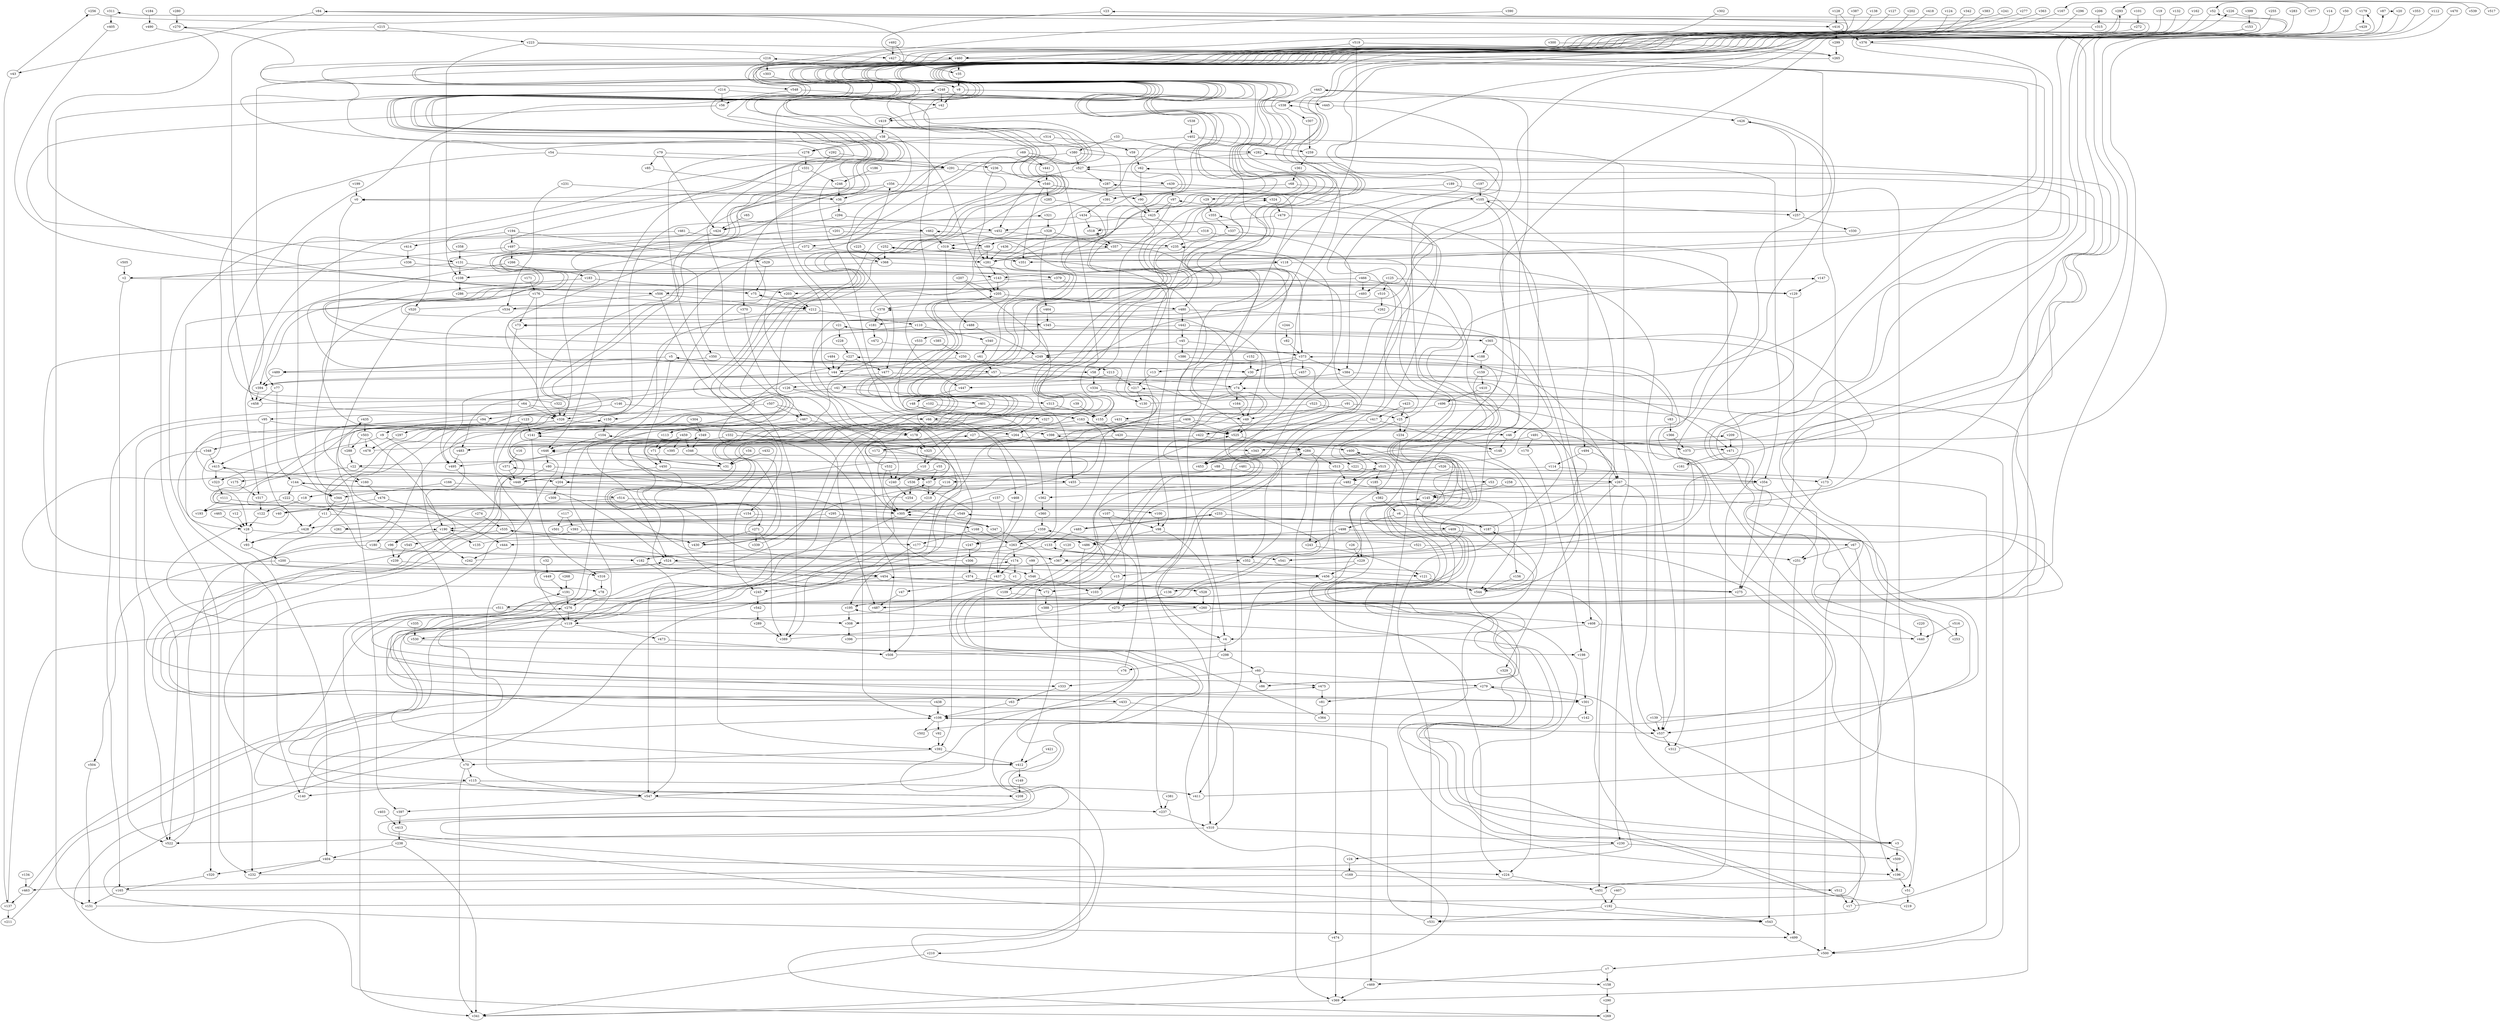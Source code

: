 // Benchmark game 821 - 550 vertices
// time_bound: 235
// targets: v324
digraph G {
    v0 [name="v0", player=0];
    v1 [name="v1", player=1];
    v2 [name="v2", player=0];
    v3 [name="v3", player=1];
    v4 [name="v4", player=0];
    v5 [name="v5", player=0];
    v6 [name="v6", player=0];
    v7 [name="v7", player=0];
    v8 [name="v8", player=0];
    v9 [name="v9", player=1];
    v10 [name="v10", player=0];
    v11 [name="v11", player=0];
    v12 [name="v12", player=1];
    v13 [name="v13", player=1];
    v14 [name="v14", player=0];
    v15 [name="v15", player=0];
    v16 [name="v16", player=0];
    v17 [name="v17", player=1];
    v18 [name="v18", player=1];
    v19 [name="v19", player=0];
    v20 [name="v20", player=0];
    v21 [name="v21", player=1];
    v22 [name="v22", player=1];
    v23 [name="v23", player=1];
    v24 [name="v24", player=1];
    v25 [name="v25", player=0];
    v26 [name="v26", player=0];
    v27 [name="v27", player=1];
    v28 [name="v28", player=1];
    v29 [name="v29", player=1];
    v30 [name="v30", player=0];
    v31 [name="v31", player=0];
    v32 [name="v32", player=1];
    v33 [name="v33", player=0];
    v34 [name="v34", player=1];
    v35 [name="v35", player=0];
    v36 [name="v36", player=0];
    v37 [name="v37", player=1];
    v38 [name="v38", player=1];
    v39 [name="v39", player=1];
    v40 [name="v40", player=1];
    v41 [name="v41", player=1];
    v42 [name="v42", player=0];
    v43 [name="v43", player=1];
    v44 [name="v44", player=0];
    v45 [name="v45", player=1];
    v46 [name="v46", player=0];
    v47 [name="v47", player=1];
    v48 [name="v48", player=1];
    v49 [name="v49", player=1];
    v50 [name="v50", player=0];
    v51 [name="v51", player=0];
    v52 [name="v52", player=0];
    v53 [name="v53", player=1];
    v54 [name="v54", player=0];
    v55 [name="v55", player=1];
    v56 [name="v56", player=0];
    v57 [name="v57", player=0];
    v58 [name="v58", player=0];
    v59 [name="v59", player=1];
    v60 [name="v60", player=0];
    v61 [name="v61", player=1];
    v62 [name="v62", player=0];
    v63 [name="v63", player=1];
    v64 [name="v64", player=1];
    v65 [name="v65", player=0];
    v66 [name="v66", player=1];
    v67 [name="v67", player=0];
    v68 [name="v68", player=0];
    v69 [name="v69", player=0];
    v70 [name="v70", player=0];
    v71 [name="v71", player=1];
    v72 [name="v72", player=0];
    v73 [name="v73", player=1];
    v74 [name="v74", player=1];
    v75 [name="v75", player=1];
    v76 [name="v76", player=1];
    v77 [name="v77", player=1];
    v78 [name="v78", player=1];
    v79 [name="v79", player=1];
    v80 [name="v80", player=0];
    v81 [name="v81", player=1];
    v82 [name="v82", player=0];
    v83 [name="v83", player=0];
    v84 [name="v84", player=1];
    v85 [name="v85", player=1];
    v86 [name="v86", player=1];
    v87 [name="v87", player=1];
    v88 [name="v88", player=1];
    v89 [name="v89", player=0];
    v90 [name="v90", player=1];
    v91 [name="v91", player=0];
    v92 [name="v92", player=0];
    v93 [name="v93", player=0];
    v94 [name="v94", player=1];
    v95 [name="v95", player=0];
    v96 [name="v96", player=1];
    v97 [name="v97", player=0];
    v98 [name="v98", player=1];
    v99 [name="v99", player=0];
    v100 [name="v100", player=0];
    v101 [name="v101", player=0];
    v102 [name="v102", player=1];
    v103 [name="v103", player=0];
    v104 [name="v104", player=1];
    v105 [name="v105", player=1];
    v106 [name="v106", player=0];
    v107 [name="v107", player=1];
    v108 [name="v108", player=0];
    v109 [name="v109", player=1];
    v110 [name="v110", player=0];
    v111 [name="v111", player=1];
    v112 [name="v112", player=1];
    v113 [name="v113", player=1];
    v114 [name="v114", player=1];
    v115 [name="v115", player=0];
    v116 [name="v116", player=0];
    v117 [name="v117", player=0];
    v118 [name="v118", player=0];
    v119 [name="v119", player=0];
    v120 [name="v120", player=1];
    v121 [name="v121", player=1];
    v122 [name="v122", player=0];
    v123 [name="v123", player=0];
    v124 [name="v124", player=0];
    v125 [name="v125", player=1];
    v126 [name="v126", player=0];
    v127 [name="v127", player=1];
    v128 [name="v128", player=0];
    v129 [name="v129", player=1];
    v130 [name="v130", player=0];
    v131 [name="v131", player=1];
    v132 [name="v132", player=0];
    v133 [name="v133", player=0];
    v134 [name="v134", player=1];
    v135 [name="v135", player=1];
    v136 [name="v136", player=1];
    v137 [name="v137", player=0];
    v138 [name="v138", player=0];
    v139 [name="v139", player=1];
    v140 [name="v140", player=1];
    v141 [name="v141", player=0];
    v142 [name="v142", player=0];
    v143 [name="v143", player=1];
    v144 [name="v144", player=1];
    v145 [name="v145", player=1];
    v146 [name="v146", player=1];
    v147 [name="v147", player=0];
    v148 [name="v148", player=0];
    v149 [name="v149", player=1];
    v150 [name="v150", player=1];
    v151 [name="v151", player=0];
    v152 [name="v152", player=1];
    v153 [name="v153", player=0];
    v154 [name="v154", player=1];
    v155 [name="v155", player=1];
    v156 [name="v156", player=0];
    v157 [name="v157", player=1];
    v158 [name="v158", player=1];
    v159 [name="v159", player=1];
    v160 [name="v160", player=1];
    v161 [name="v161", player=1];
    v162 [name="v162", player=0];
    v163 [name="v163", player=1];
    v164 [name="v164", player=1];
    v165 [name="v165", player=0];
    v166 [name="v166", player=1];
    v167 [name="v167", player=1];
    v168 [name="v168", player=1];
    v169 [name="v169", player=0];
    v170 [name="v170", player=0];
    v171 [name="v171", player=1];
    v172 [name="v172", player=1];
    v173 [name="v173", player=0];
    v174 [name="v174", player=0];
    v175 [name="v175", player=0];
    v176 [name="v176", player=1];
    v177 [name="v177", player=0];
    v178 [name="v178", player=0];
    v179 [name="v179", player=1];
    v180 [name="v180", player=0];
    v181 [name="v181", player=0];
    v182 [name="v182", player=0];
    v183 [name="v183", player=1];
    v184 [name="v184", player=0];
    v185 [name="v185", player=0];
    v186 [name="v186", player=1];
    v187 [name="v187", player=1];
    v188 [name="v188", player=1];
    v189 [name="v189", player=0];
    v190 [name="v190", player=0];
    v191 [name="v191", player=1];
    v192 [name="v192", player=0];
    v193 [name="v193", player=0];
    v194 [name="v194", player=1];
    v195 [name="v195", player=0];
    v196 [name="v196", player=0];
    v197 [name="v197", player=1];
    v198 [name="v198", player=1];
    v199 [name="v199", player=0];
    v200 [name="v200", player=1];
    v201 [name="v201", player=1];
    v202 [name="v202", player=0];
    v203 [name="v203", player=1];
    v204 [name="v204", player=1];
    v205 [name="v205", player=1];
    v206 [name="v206", player=1];
    v207 [name="v207", player=1];
    v208 [name="v208", player=0];
    v209 [name="v209", player=1];
    v210 [name="v210", player=1];
    v211 [name="v211", player=0];
    v212 [name="v212", player=1];
    v213 [name="v213", player=1];
    v214 [name="v214", player=1];
    v215 [name="v215", player=1];
    v216 [name="v216", player=0];
    v217 [name="v217", player=0];
    v218 [name="v218", player=1];
    v219 [name="v219", player=1];
    v220 [name="v220", player=1];
    v221 [name="v221", player=1];
    v222 [name="v222", player=0];
    v223 [name="v223", player=0];
    v224 [name="v224", player=1];
    v225 [name="v225", player=0];
    v226 [name="v226", player=0];
    v227 [name="v227", player=0];
    v228 [name="v228", player=0];
    v229 [name="v229", player=0];
    v230 [name="v230", player=0];
    v231 [name="v231", player=1];
    v232 [name="v232", player=0];
    v233 [name="v233", player=1];
    v234 [name="v234", player=1];
    v235 [name="v235", player=0];
    v236 [name="v236", player=0];
    v237 [name="v237", player=0];
    v238 [name="v238", player=1];
    v239 [name="v239", player=0];
    v240 [name="v240", player=1];
    v241 [name="v241", player=0];
    v242 [name="v242", player=0];
    v243 [name="v243", player=0];
    v244 [name="v244", player=1];
    v245 [name="v245", player=0];
    v246 [name="v246", player=1];
    v247 [name="v247", player=1];
    v248 [name="v248", player=0];
    v249 [name="v249", player=0];
    v250 [name="v250", player=0];
    v251 [name="v251", player=0];
    v252 [name="v252", player=1];
    v253 [name="v253", player=1];
    v254 [name="v254", player=1];
    v255 [name="v255", player=1];
    v256 [name="v256", player=0];
    v257 [name="v257", player=1];
    v258 [name="v258", player=0];
    v259 [name="v259", player=0];
    v260 [name="v260", player=1];
    v261 [name="v261", player=1];
    v262 [name="v262", player=1];
    v263 [name="v263", player=1];
    v264 [name="v264", player=0];
    v265 [name="v265", player=1];
    v266 [name="v266", player=0];
    v267 [name="v267", player=1];
    v268 [name="v268", player=1];
    v269 [name="v269", player=1];
    v270 [name="v270", player=0];
    v271 [name="v271", player=0];
    v272 [name="v272", player=0];
    v273 [name="v273", player=1];
    v274 [name="v274", player=0];
    v275 [name="v275", player=1];
    v276 [name="v276", player=0];
    v277 [name="v277", player=0];
    v278 [name="v278", player=0];
    v279 [name="v279", player=1];
    v280 [name="v280", player=1];
    v281 [name="v281", player=1];
    v282 [name="v282", player=1];
    v283 [name="v283", player=0];
    v284 [name="v284", player=1];
    v285 [name="v285", player=1];
    v286 [name="v286", player=0];
    v287 [name="v287", player=1];
    v288 [name="v288", player=1];
    v289 [name="v289", player=0];
    v290 [name="v290", player=0];
    v291 [name="v291", player=0];
    v292 [name="v292", player=0];
    v293 [name="v293", player=1];
    v294 [name="v294", player=1];
    v295 [name="v295", player=0];
    v296 [name="v296", player=0];
    v297 [name="v297", player=1];
    v298 [name="v298", player=0];
    v299 [name="v299", player=1];
    v300 [name="v300", player=1];
    v301 [name="v301", player=0];
    v302 [name="v302", player=1];
    v303 [name="v303", player=0];
    v304 [name="v304", player=0];
    v305 [name="v305", player=1];
    v306 [name="v306", player=0];
    v307 [name="v307", player=1];
    v308 [name="v308", player=0];
    v309 [name="v309", player=1];
    v310 [name="v310", player=0];
    v311 [name="v311", player=1];
    v312 [name="v312", player=0];
    v313 [name="v313", player=1];
    v314 [name="v314", player=1];
    v315 [name="v315", player=1];
    v316 [name="v316", player=0];
    v317 [name="v317", player=1];
    v318 [name="v318", player=0];
    v319 [name="v319", player=0];
    v320 [name="v320", player=0];
    v321 [name="v321", player=1];
    v322 [name="v322", player=1];
    v323 [name="v323", player=1];
    v324 [name="v324", player=1, target=1];
    v325 [name="v325", player=0];
    v326 [name="v326", player=0];
    v327 [name="v327", player=0];
    v328 [name="v328", player=1];
    v329 [name="v329", player=1];
    v330 [name="v330", player=0];
    v331 [name="v331", player=0];
    v332 [name="v332", player=0];
    v333 [name="v333", player=0];
    v334 [name="v334", player=0];
    v335 [name="v335", player=0];
    v336 [name="v336", player=0];
    v337 [name="v337", player=0];
    v338 [name="v338", player=1];
    v339 [name="v339", player=0];
    v340 [name="v340", player=0];
    v341 [name="v341", player=1];
    v342 [name="v342", player=1];
    v343 [name="v343", player=1];
    v344 [name="v344", player=0];
    v345 [name="v345", player=1];
    v346 [name="v346", player=1];
    v347 [name="v347", player=0];
    v348 [name="v348", player=1];
    v349 [name="v349", player=0];
    v350 [name="v350", player=0];
    v351 [name="v351", player=0];
    v352 [name="v352", player=1];
    v353 [name="v353", player=1];
    v354 [name="v354", player=0];
    v355 [name="v355", player=0];
    v356 [name="v356", player=1];
    v357 [name="v357", player=1];
    v358 [name="v358", player=0];
    v359 [name="v359", player=1];
    v360 [name="v360", player=1];
    v361 [name="v361", player=0];
    v362 [name="v362", player=0];
    v363 [name="v363", player=0];
    v364 [name="v364", player=0];
    v365 [name="v365", player=0];
    v366 [name="v366", player=0];
    v367 [name="v367", player=1];
    v368 [name="v368", player=1];
    v369 [name="v369", player=0];
    v370 [name="v370", player=0];
    v371 [name="v371", player=0];
    v372 [name="v372", player=1];
    v373 [name="v373", player=0];
    v374 [name="v374", player=1];
    v375 [name="v375", player=0];
    v376 [name="v376", player=0];
    v377 [name="v377", player=0];
    v378 [name="v378", player=1];
    v379 [name="v379", player=1];
    v380 [name="v380", player=1];
    v381 [name="v381", player=1];
    v382 [name="v382", player=0];
    v383 [name="v383", player=1];
    v384 [name="v384", player=0];
    v385 [name="v385", player=1];
    v386 [name="v386", player=1];
    v387 [name="v387", player=1];
    v388 [name="v388", player=1];
    v389 [name="v389", player=0];
    v390 [name="v390", player=0];
    v391 [name="v391", player=0];
    v392 [name="v392", player=1];
    v393 [name="v393", player=0];
    v394 [name="v394", player=0];
    v395 [name="v395", player=1];
    v396 [name="v396", player=0];
    v397 [name="v397", player=0];
    v398 [name="v398", player=0];
    v399 [name="v399", player=0];
    v400 [name="v400", player=0];
    v401 [name="v401", player=1];
    v402 [name="v402", player=0];
    v403 [name="v403", player=0];
    v404 [name="v404", player=0];
    v405 [name="v405", player=0];
    v406 [name="v406", player=0];
    v407 [name="v407", player=0];
    v408 [name="v408", player=0];
    v409 [name="v409", player=1];
    v410 [name="v410", player=0];
    v411 [name="v411", player=1];
    v412 [name="v412", player=0];
    v413 [name="v413", player=1];
    v414 [name="v414", player=0];
    v415 [name="v415", player=0];
    v416 [name="v416", player=1];
    v417 [name="v417", player=0];
    v418 [name="v418", player=1];
    v419 [name="v419", player=1];
    v420 [name="v420", player=0];
    v421 [name="v421", player=0];
    v422 [name="v422", player=0];
    v423 [name="v423", player=1];
    v424 [name="v424", player=1];
    v425 [name="v425", player=0];
    v426 [name="v426", player=0];
    v427 [name="v427", player=0];
    v428 [name="v428", player=0];
    v429 [name="v429", player=0];
    v430 [name="v430", player=0];
    v431 [name="v431", player=0];
    v432 [name="v432", player=1];
    v433 [name="v433", player=1];
    v434 [name="v434", player=0];
    v435 [name="v435", player=1];
    v436 [name="v436", player=0];
    v437 [name="v437", player=0];
    v438 [name="v438", player=0];
    v439 [name="v439", player=0];
    v440 [name="v440", player=0];
    v441 [name="v441", player=1];
    v442 [name="v442", player=1];
    v443 [name="v443", player=0];
    v444 [name="v444", player=0];
    v445 [name="v445", player=1];
    v446 [name="v446", player=0];
    v447 [name="v447", player=1];
    v448 [name="v448", player=0];
    v449 [name="v449", player=0];
    v450 [name="v450", player=0];
    v451 [name="v451", player=1];
    v452 [name="v452", player=1];
    v453 [name="v453", player=0];
    v454 [name="v454", player=1];
    v455 [name="v455", player=0];
    v456 [name="v456", player=1];
    v457 [name="v457", player=1];
    v458 [name="v458", player=0];
    v459 [name="v459", player=1];
    v460 [name="v460", player=0];
    v461 [name="v461", player=0];
    v462 [name="v462", player=0];
    v463 [name="v463", player=1];
    v464 [name="v464", player=1];
    v465 [name="v465", player=1];
    v466 [name="v466", player=0];
    v467 [name="v467", player=1];
    v468 [name="v468", player=0];
    v469 [name="v469", player=1];
    v470 [name="v470", player=0];
    v471 [name="v471", player=0];
    v472 [name="v472", player=1];
    v473 [name="v473", player=1];
    v474 [name="v474", player=1];
    v475 [name="v475", player=1];
    v476 [name="v476", player=1];
    v477 [name="v477", player=0];
    v478 [name="v478", player=0];
    v479 [name="v479", player=0];
    v480 [name="v480", player=0];
    v481 [name="v481", player=0];
    v482 [name="v482", player=0];
    v483 [name="v483", player=0];
    v484 [name="v484", player=0];
    v485 [name="v485", player=0];
    v486 [name="v486", player=1];
    v487 [name="v487", player=0];
    v488 [name="v488", player=0];
    v489 [name="v489", player=1];
    v490 [name="v490", player=0];
    v491 [name="v491", player=0];
    v492 [name="v492", player=0];
    v493 [name="v493", player=1];
    v494 [name="v494", player=1];
    v495 [name="v495", player=0];
    v496 [name="v496", player=0];
    v497 [name="v497", player=1];
    v498 [name="v498", player=0];
    v499 [name="v499", player=1];
    v500 [name="v500", player=1];
    v501 [name="v501", player=0];
    v502 [name="v502", player=0];
    v503 [name="v503", player=0];
    v504 [name="v504", player=1];
    v505 [name="v505", player=0];
    v506 [name="v506", player=0];
    v507 [name="v507", player=0];
    v508 [name="v508", player=1];
    v509 [name="v509", player=1];
    v510 [name="v510", player=0];
    v511 [name="v511", player=1];
    v512 [name="v512", player=0];
    v513 [name="v513", player=0];
    v514 [name="v514", player=1];
    v515 [name="v515", player=1];
    v516 [name="v516", player=0];
    v517 [name="v517", player=1];
    v518 [name="v518", player=1];
    v519 [name="v519", player=1];
    v520 [name="v520", player=0];
    v521 [name="v521", player=1];
    v522 [name="v522", player=1];
    v523 [name="v523", player=0];
    v524 [name="v524", player=1];
    v525 [name="v525", player=1];
    v526 [name="v526", player=1];
    v527 [name="v527", player=1];
    v528 [name="v528", player=0];
    v529 [name="v529", player=1];
    v530 [name="v530", player=0];
    v531 [name="v531", player=1];
    v532 [name="v532", player=0];
    v533 [name="v533", player=0];
    v534 [name="v534", player=1];
    v535 [name="v535", player=1];
    v536 [name="v536", player=1];
    v537 [name="v537", player=0];
    v538 [name="v538", player=1];
    v539 [name="v539", player=1];
    v540 [name="v540", player=1];
    v541 [name="v541", player=0];
    v542 [name="v542", player=1];
    v543 [name="v543", player=1];
    v544 [name="v544", player=1];
    v545 [name="v545", player=1];
    v546 [name="v546", player=1];
    v547 [name="v547", player=0];
    v548 [name="v548", player=1];
    v549 [name="v549", player=0];

    v0 -> v93;
    v1 -> v349 [constraint="t < 10"];
    v2 -> v475 [constraint="t mod 2 == 1"];
    v3 -> v400 [constraint="t >= 1"];
    v4 -> v435 [constraint="t mod 4 == 0"];
    v5 -> v450;
    v6 -> v498;
    v7 -> v469;
    v8 -> v445;
    v9 -> v323;
    v10 -> v240;
    v11 -> v499 [constraint="t >= 2"];
    v12 -> v28;
    v13 -> v217;
    v14 -> v453 [constraint="t < 8"];
    v15 -> v103;
    v16 -> v371;
    v17 -> v398 [constraint="t >= 2"];
    v18 -> v122;
    v19 -> v301 [constraint="t mod 3 == 2"];
    v20 -> v537 [constraint="t < 13"];
    v21 -> v228;
    v22 -> v175;
    v23 -> v460 [constraint="t mod 2 == 1"];
    v24 -> v169;
    v25 -> v474;
    v26 -> v229;
    v27 -> v544;
    v28 -> v158 [constraint="t < 13"];
    v29 -> v355;
    v30 -> v74;
    v31 -> v324 [constraint="t mod 2 == 0"];
    v32 -> v449;
    v33 -> v380;
    v34 -> v31;
    v35 -> v8;
    v36 -> v294;
    v37 -> v218;
    v38 -> v205;
    v39 -> v155;
    v40 -> v145 [constraint="t mod 2 == 1"];
    v41 -> v245;
    v42 -> v419;
    v43 -> v256 [constraint="t mod 3 == 1"];
    v44 -> v453;
    v45 -> v373;
    v46 -> v148;
    v47 -> v487;
    v48 -> v327;
    v49 -> v525;
    v50 -> v394 [constraint="t mod 5 == 1"];
    v51 -> v219;
    v52 -> v172 [constraint="t mod 4 == 0"];
    v53 -> v145;
    v54 -> v28;
    v55 -> v78 [constraint="t >= 1"];
    v56 -> v131 [constraint="t mod 4 == 2"];
    v57 -> v74;
    v58 -> v334;
    v59 -> v62;
    v60 -> v86;
    v61 -> v57;
    v62 -> v90;
    v63 -> v106;
    v64 -> v66;
    v65 -> v424;
    v66 -> v178;
    v67 -> v251;
    v68 -> v391;
    v69 -> v441;
    v70 -> v115;
    v71 -> v450;
    v72 -> v388;
    v73 -> v119;
    v74 -> v163 [constraint="t >= 2"];
    v75 -> v212;
    v76 -> v174 [constraint="t mod 5 == 1"];
    v77 -> v458;
    v78 -> v276;
    v79 -> v424;
    v80 -> v412 [constraint="t < 11"];
    v81 -> v364;
    v82 -> v373;
    v83 -> v5 [constraint="t >= 4"];
    v84 -> v416;
    v85 -> v324 [constraint="t >= 3"];
    v86 -> v75 [constraint="t mod 3 == 1"];
    v87 -> v20 [constraint="t mod 5 == 1"];
    v88 -> v53;
    v89 -> v415 [constraint="t < 6"];
    v90 -> v425;
    v91 -> v49;
    v92 -> v392;
    v93 -> v200;
    v94 -> v9;
    v95 -> v264;
    v96 -> v239;
    v97 -> v425;
    v98 -> v486;
    v99 -> v546;
    v100 -> v415 [constraint="t < 6"];
    v101 -> v272;
    v102 -> v25;
    v103 -> v208 [constraint="t mod 4 == 0"];
    v104 -> v446;
    v105 -> v469;
    v106 -> v537;
    v107 -> v273;
    v108 -> v286;
    v109 -> v531 [constraint="t < 13"];
    v110 -> v316 [constraint="t < 11"];
    v111 -> v511 [constraint="t >= 2"];
    v112 -> v487 [constraint="t < 8"];
    v113 -> v71;
    v114 -> v482;
    v115 -> v140;
    v116 -> v218;
    v117 -> v393;
    v118 -> v143;
    v119 -> v473;
    v120 -> v367;
    v121 -> v544;
    v122 -> v28;
    v123 -> v141;
    v124 -> v424 [constraint="t < 6"];
    v125 -> v510;
    v126 -> v178;
    v127 -> v188 [constraint="t mod 4 == 2"];
    v128 -> v368 [constraint="t >= 1"];
    v129 -> v275;
    v130 -> v373 [constraint="t >= 2"];
    v131 -> v379;
    v132 -> v305 [constraint="t < 9"];
    v133 -> v541;
    v134 -> v463;
    v135 -> v105 [constraint="t < 13"];
    v136 -> v273;
    v137 -> v276 [constraint="t mod 3 == 0"];
    v138 -> v462 [constraint="t >= 4"];
    v139 -> v282 [constraint="t mod 5 == 2"];
    v140 -> v106;
    v141 -> v316;
    v142 -> v84 [constraint="t >= 1"];
    v143 -> v205;
    v144 -> v514;
    v145 -> v74 [constraint="t >= 3"];
    v146 -> v94;
    v147 -> v129;
    v148 -> v275 [constraint="t mod 2 == 1"];
    v149 -> v208;
    v150 -> v104;
    v151 -> v287 [constraint="t < 13"];
    v152 -> v30;
    v153 -> v73 [constraint="t >= 5"];
    v154 -> v261;
    v155 -> v420;
    v156 -> v544;
    v157 -> v305;
    v158 -> v290;
    v159 -> v3 [constraint="t >= 5"];
    v160 -> v476;
    v161 -> v270 [constraint="t < 5"];
    v162 -> v536 [constraint="t >= 2"];
    v163 -> v180;
    v164 -> v49;
    v165 -> v279 [constraint="t mod 3 == 1"];
    v166 -> v524;
    v167 -> v115 [constraint="t >= 5"];
    v168 -> v177;
    v169 -> v463;
    v170 -> v198;
    v171 -> v176;
    v172 -> v546 [constraint="t mod 2 == 0"];
    v173 -> v543;
    v174 -> v205 [constraint="t < 8"];
    v175 -> v317;
    v176 -> v404;
    v177 -> v195;
    v178 -> v325;
    v179 -> v429;
    v180 -> v182;
    v181 -> v472;
    v182 -> v547;
    v183 -> v75;
    v184 -> v490;
    v185 -> v382;
    v186 -> v246;
    v187 -> v217 [constraint="t < 14"];
    v188 -> v321 [constraint="t < 10"];
    v189 -> v51;
    v190 -> v96;
    v191 -> v276;
    v192 -> v531;
    v193 -> v144 [constraint="t < 14"];
    v194 -> v529;
    v195 -> v446 [constraint="t >= 2"];
    v196 -> v51;
    v197 -> v105;
    v198 -> v301;
    v199 -> v0;
    v200 -> v504;
    v201 -> v344;
    v202 -> v345 [constraint="t mod 4 == 0"];
    v203 -> v212;
    v204 -> v301 [constraint="t >= 3"];
    v205 -> v480;
    v206 -> v315;
    v207 -> v205;
    v208 -> v355 [constraint="t mod 2 == 0"];
    v209 -> v471;
    v210 -> v341;
    v211 -> v191 [constraint="t mod 5 == 4"];
    v212 -> v204;
    v213 -> v126 [constraint="t >= 2"];
    v214 -> v42;
    v215 -> v458;
    v216 -> v548 [constraint="t < 8"];
    v217 -> v130;
    v218 -> v305;
    v219 -> v195 [constraint="t >= 3"];
    v220 -> v440;
    v221 -> v267;
    v222 -> v70;
    v223 -> v108;
    v224 -> v451;
    v225 -> v368;
    v226 -> v511 [constraint="t < 13"];
    v227 -> v477;
    v228 -> v227;
    v229 -> v260 [constraint="t >= 1"];
    v230 -> v509;
    v231 -> v36;
    v232 -> v454 [constraint="t >= 2"];
    v233 -> v409;
    v234 -> v229;
    v235 -> v281;
    v236 -> v281;
    v237 -> v310;
    v238 -> v404;
    v239 -> v195 [constraint="t < 12"];
    v240 -> v254;
    v241 -> v400 [constraint="t >= 1"];
    v242 -> v549 [constraint="t >= 1"];
    v243 -> v121 [constraint="t mod 5 == 0"];
    v244 -> v82;
    v245 -> v542;
    v246 -> v36;
    v247 -> v306;
    v248 -> v44;
    v249 -> v454 [constraint="t mod 5 == 4"];
    v250 -> v58;
    v251 -> v499;
    v252 -> v368;
    v253 -> v527 [constraint="t < 6"];
    v254 -> v371 [constraint="t < 13"];
    v255 -> v181 [constraint="t < 15"];
    v256 -> v291 [constraint="t mod 2 == 1"];
    v257 -> v330;
    v258 -> v145;
    v259 -> v361;
    v260 -> v408;
    v261 -> v190 [constraint="t < 8"];
    v262 -> v221 [constraint="t mod 4 == 2"];
    v263 -> v174;
    v264 -> v343;
    v265 -> v281 [constraint="t >= 3"];
    v266 -> v183;
    v267 -> v119 [constraint="t < 15"];
    v268 -> v191;
    v269 -> v378 [constraint="t mod 3 == 2"];
    v270 -> v282 [constraint="t >= 3"];
    v271 -> v389;
    v272 -> v113 [constraint="t mod 2 == 0"];
    v273 -> v187 [constraint="t >= 2"];
    v274 -> v535;
    v275 -> v535 [constraint="t < 8"];
    v276 -> v119;
    v277 -> v333 [constraint="t < 10"];
    v278 -> v331;
    v279 -> v301;
    v280 -> v270;
    v281 -> v143;
    v282 -> v354;
    v283 -> v86 [constraint="t < 5"];
    v284 -> v513;
    v285 -> v271 [constraint="t < 14"];
    v286 -> v252 [constraint="t >= 1"];
    v287 -> v391;
    v288 -> v150 [constraint="t mod 4 == 0"];
    v289 -> v389;
    v290 -> v269;
    v291 -> v362;
    v292 -> v547;
    v293 -> v456 [constraint="t < 6"];
    v294 -> v424;
    v295 -> v347;
    v296 -> v495 [constraint="t < 6"];
    v297 -> v478;
    v298 -> v60;
    v299 -> v265;
    v300 -> v265;
    v301 -> v142;
    v302 -> v118 [constraint="t >= 2"];
    v303 -> v8;
    v304 -> v349;
    v305 -> v198 [constraint="t mod 5 == 1"];
    v306 -> v356 [constraint="t < 10"];
    v307 -> v259;
    v308 -> v396;
    v309 -> v347 [constraint="t < 13"];
    v310 -> v230;
    v311 -> v405;
    v312 -> v87 [constraint="t >= 3"];
    v313 -> v155;
    v314 -> v278;
    v315 -> v31 [constraint="t mod 3 == 2"];
    v316 -> v78;
    v317 -> v122;
    v318 -> v89;
    v319 -> v488;
    v320 -> v165;
    v321 -> v328;
    v322 -> v248 [constraint="t mod 2 == 1"];
    v323 -> v111;
    v324 -> v479;
    v325 -> v227 [constraint="t mod 5 == 1"];
    v326 -> v455 [constraint="t >= 2"];
    v327 -> v264;
    v328 -> v357;
    v329 -> v224;
    v330 -> v168 [constraint="t < 10"];
    v331 -> v467;
    v332 -> v3 [constraint="t >= 3"];
    v333 -> v63;
    v334 -> v487 [constraint="t >= 2"];
    v335 -> v530;
    v336 -> v129 [constraint="t >= 1"];
    v337 -> v235;
    v338 -> v419;
    v339 -> v37 [constraint="t >= 3"];
    v340 -> v61;
    v341 -> v338 [constraint="t < 11"];
    v342 -> v354 [constraint="t >= 3"];
    v343 -> v453;
    v344 -> v11;
    v345 -> v508;
    v346 -> v31;
    v347 -> v412;
    v348 -> v415;
    v349 -> v141 [constraint="t mod 2 == 1"];
    v350 -> v489;
    v351 -> v216 [constraint="t mod 3 == 0"];
    v352 -> v121;
    v353 -> v40 [constraint="t >= 4"];
    v354 -> v100 [constraint="t mod 3 == 0"];
    v355 -> v337;
    v356 -> v36;
    v357 -> v281;
    v358 -> v131;
    v359 -> v263;
    v360 -> v359;
    v361 -> v68;
    v362 -> v360;
    v363 -> v433 [constraint="t mod 2 == 1"];
    v364 -> v311 [constraint="t < 6"];
    v365 -> v453 [constraint="t >= 1"];
    v366 -> v375;
    v367 -> v456;
    v368 -> v108;
    v369 -> v341;
    v370 -> v305;
    v371 -> v448;
    v372 -> v326;
    v373 -> v13;
    v374 -> v547;
    v375 -> v73 [constraint="t >= 2"];
    v376 -> v351 [constraint="t < 5"];
    v377 -> v52 [constraint="t < 6"];
    v378 -> v30 [constraint="t mod 3 == 2"];
    v379 -> v25;
    v380 -> v527;
    v381 -> v237;
    v382 -> v6;
    v383 -> v100 [constraint="t >= 3"];
    v384 -> v471;
    v385 -> v250;
    v386 -> v541 [constraint="t < 6"];
    v387 -> v143 [constraint="t < 7"];
    v388 -> v190 [constraint="t < 15"];
    v389 -> v249 [constraint="t mod 5 == 0"];
    v390 -> v326 [constraint="t >= 1"];
    v391 -> v434;
    v392 -> v412;
    v393 -> v232;
    v394 -> v458;
    v395 -> v0 [constraint="t >= 5"];
    v396 -> v147 [constraint="t mod 4 == 1"];
    v397 -> v413;
    v398 -> v426 [constraint="t < 15"];
    v399 -> v153;
    v400 -> v515;
    v401 -> v468;
    v402 -> v477;
    v403 -> v413;
    v404 -> v224;
    v405 -> v203 [constraint="t mod 3 == 2"];
    v406 -> v119;
    v407 -> v192;
    v408 -> v4;
    v409 -> v247;
    v410 -> v496;
    v411 -> v443 [constraint="t >= 3"];
    v412 -> v226 [constraint="t mod 3 == 1"];
    v413 -> v238;
    v414 -> v336;
    v415 -> v323;
    v416 -> v299;
    v417 -> v422;
    v418 -> v28 [constraint="t >= 1"];
    v419 -> v38;
    v420 -> v471;
    v421 -> v412;
    v422 -> v500;
    v423 -> v25;
    v424 -> v348 [constraint="t < 9"];
    v425 -> v237;
    v426 -> v257;
    v427 -> v35;
    v428 -> v93;
    v429 -> v376 [constraint="t >= 4"];
    v430 -> v293 [constraint="t < 9"];
    v431 -> v525;
    v432 -> v31;
    v433 -> v515 [constraint="t >= 3"];
    v434 -> v411;
    v435 -> v503;
    v436 -> v357 [constraint="t < 7"];
    v437 -> v72;
    v438 -> v27 [constraint="t < 7"];
    v439 -> v97;
    v440 -> v179 [constraint="t < 14"];
    v441 -> v540;
    v442 -> v49;
    v443 -> v338;
    v444 -> v242;
    v445 -> v196 [constraint="t >= 3"];
    v446 -> v80;
    v447 -> v48;
    v448 -> v104 [constraint="t mod 4 == 0"];
    v449 -> v191;
    v450 -> v37;
    v451 -> v192;
    v452 -> v372;
    v453 -> v235;
    v454 -> v528;
    v455 -> v18;
    v456 -> v275;
    v457 -> v95 [constraint="t < 15"];
    v458 -> v21 [constraint="t mod 4 == 1"];
    v459 -> v71;
    v460 -> v35;
    v461 -> v89;
    v462 -> v213 [constraint="t mod 4 == 0"];
    v463 -> v475 [constraint="t >= 5"];
    v464 -> v345;
    v465 -> v28;
    v466 -> v493;
    v467 -> v113;
    v468 -> v247;
    v469 -> v369;
    v470 -> v72 [constraint="t >= 3"];
    v471 -> v161;
    v472 -> v269 [constraint="t >= 1"];
    v473 -> v508;
    v474 -> v369;
    v475 -> v81;
    v476 -> v444;
    v477 -> v544;
    v478 -> v62 [constraint="t >= 1"];
    v479 -> v518;
    v480 -> v408;
    v481 -> v173;
    v482 -> v156;
    v483 -> v495;
    v484 -> v44;
    v485 -> v133;
    v486 -> v210;
    v487 -> v305 [constraint="t < 8"];
    v488 -> v249;
    v489 -> v394;
    v490 -> v506 [constraint="t < 15"];
    v491 -> v375;
    v492 -> v525 [constraint="t >= 2"];
    v493 -> v430 [constraint="t < 14"];
    v494 -> v267;
    v495 -> v547;
    v496 -> v431;
    v497 -> v266;
    v498 -> v486;
    v499 -> v500;
    v500 -> v7;
    v501 -> v163 [constraint="t mod 3 == 2"];
    v502 -> v133 [constraint="t < 7"];
    v503 -> v288;
    v504 -> v151;
    v505 -> v2;
    v506 -> v534;
    v507 -> v508;
    v508 -> v52 [constraint="t mod 4 == 1"];
    v509 -> v196;
    v510 -> v262;
    v511 -> v308;
    v512 -> v17;
    v513 -> v482;
    v514 -> v96;
    v515 -> v185;
    v516 -> v440;
    v517 -> v167 [constraint="t < 13"];
    v518 -> v518 [constraint="t mod 4 == 3"];
    v519 -> v460;
    v520 -> v97 [constraint="t mod 5 == 2"];
    v521 -> v462 [constraint="t >= 5"];
    v522 -> v524;
    v523 -> v537;
    v524 -> v454;
    v525 -> v284;
    v526 -> v500;
    v527 -> v452;
    v528 -> v260;
    v529 -> v75;
    v530 -> v543 [constraint="t < 10"];
    v531 -> v106;
    v532 -> v252 [constraint="t mod 2 == 1"];
    v533 -> v327;
    v534 -> v23 [constraint="t < 14"];
    v535 -> v545;
    v536 -> v67 [constraint="t >= 4"];
    v537 -> v312;
    v538 -> v402;
    v539 -> v293 [constraint="t >= 1"];
    v540 -> v285;
    v541 -> v319 [constraint="t >= 1"];
    v542 -> v289;
    v543 -> v141 [constraint="t >= 3"];
    v544 -> v209 [constraint="t < 9"];
    v545 -> v239;
    v546 -> v103;
    v547 -> v237;
    v548 -> v447;
    v549 -> v224;
    v194 -> v497;
    v412 -> v149;
    v79 -> v85;
    v314 -> v59;
    v125 -> v493;
    v64 -> v326;
    v439 -> v369;
    v518 -> v357;
    v491 -> v170;
    v233 -> v485;
    v231 -> v534;
    v506 -> v212;
    v212 -> v110;
    v378 -> v181;
    v227 -> v44;
    v57 -> v41;
    v515 -> v482;
    v176 -> v73;
    v114 -> v354;
    v476 -> v40;
    v74 -> v164;
    v365 -> v188;
    v128 -> v416;
    v420 -> v483;
    v222 -> v193;
    v434 -> v141;
    v540 -> v351;
    v460 -> v369;
    v117 -> v501;
    v425 -> v452;
    v406 -> v451;
    v201 -> v235;
    v298 -> v76;
    v41 -> v313;
    v326 -> v106;
    v213 -> v217;
    v146 -> v487;
    v455 -> v251;
    v436 -> v281;
    v55 -> v37;
    v126 -> v483;
    v27 -> v446;
    v67 -> v17;
    v8 -> v42;
    v190 -> v486;
    v88 -> v37;
    v25 -> v234;
    v536 -> v254;
    v507 -> v467;
    v106 -> v502;
    v482 -> v362;
    v38 -> v520;
    v76 -> v359;
    v402 -> v259;
    v4 -> v298;
    v480 -> v442;
    v318 -> v312;
    v462 -> v319;
    v194 -> v414;
    v506 -> v154;
    v38 -> v278;
    v159 -> v410;
    v417 -> v148;
    v168 -> v263;
    v131 -> v108;
    v163 -> v46;
    v356 -> v4;
    v409 -> v500;
    v460 -> v317;
    v105 -> v257;
    v354 -> v275;
    v543 -> v499;
    v106 -> v92;
    v480 -> v392;
    v143 -> v352;
    v91 -> v234;
    v422 -> v483;
    v70 -> v341;
    v352 -> v284;
    v38 -> v425;
    v144 -> v222;
    v22 -> v204;
    v166 -> v344;
    v404 -> v320;
    v392 -> v70;
    v204 -> v309;
    v118 -> v494;
    v111 -> v193;
    v456 -> v136;
    v479 -> v46;
    v459 -> v395;
    v532 -> v240;
    v271 -> v430;
    v102 -> v150;
    v123 -> v297;
    v485 -> v233;
    v229 -> v456;
    v95 -> v428;
    v357 -> v480;
    v126 -> v401;
    v491 -> v343;
    v498 -> v196;
    v497 -> v350;
    v450 -> v448;
    v463 -> v137;
    v176 -> v212;
    v183 -> v77;
    v133 -> v182;
    v454 -> v245;
    v279 -> v81;
    v263 -> v352;
    v416 -> v376;
    v334 -> v130;
    v291 -> v439;
    v367 -> v389;
    v380 -> v446;
    v492 -> v427;
    v496 -> v451;
    v384 -> v447;
    v6 -> v187;
    v98 -> v310;
    v214 -> v56;
    v80 -> v448;
    v230 -> v24;
    v461 -> v140;
    v238 -> v341;
    v332 -> v524;
    v263 -> v524;
    v359 -> v444;
    v15 -> v525;
    v466 -> v537;
    v174 -> v1;
    v326 -> v397;
    v154 -> v347;
    v64 -> v165;
    v438 -> v106;
    v322 -> v326;
    v466 -> v203;
    v477 -> v394;
    v520 -> v160;
    v115 -> v411;
    v190 -> v135;
    v548 -> v56;
    v503 -> v478;
    v406 -> v263;
    v176 -> v326;
    v406 -> v525;
    v433 -> v310;
    v163 -> v437;
    v48 -> v163;
    v519 -> v525;
    v540 -> v90;
    v380 -> v373;
    v131 -> v2;
    v165 -> v151;
    v434 -> v518;
    v373 -> v457;
    v192 -> v543;
    v143 -> v178;
    v45 -> v249;
    v379 -> v506;
    v157 -> v437;
    v507 -> v326;
    v345 -> v365;
    v408 -> v440;
    v189 -> v29;
    v89 -> v281;
    v125 -> v129;
    v28 -> v93;
    v110 -> v340;
    v7 -> v158;
    v295 -> v190;
    v437 -> v47;
    v44 -> v495;
    v115 -> v547;
    v205 -> v378;
    v294 -> v452;
    v532 -> v305;
    v119 -> v530;
    v100 -> v98;
    v216 -> v303;
    v221 -> v116;
    v350 -> v57;
    v60 -> v333;
    v60 -> v279;
    v521 -> v251;
    v5 -> v267;
    v84 -> v43;
    v236 -> v540;
    v43 -> v137;
    v431 -> v10;
    v519 -> v265;
    v442 -> v45;
    v337 -> v384;
    v404 -> v232;
    v452 -> v235;
    v260 -> v308;
    v5 -> v489;
    v284 -> v243;
    v338 -> v307;
    v214 -> v151;
    v267 -> v537;
    v332 -> v325;
    v169 -> v512;
    v139 -> v537;
    v288 -> v22;
    v514 -> v305;
    v433 -> v106;
    v267 -> v329;
    v310 -> v522;
    v123 -> v448;
    v107 -> v98;
    v546 -> v109;
    v481 -> v204;
    v188 -> v159;
    v423 -> v417;
    v374 -> v528;
    v356 -> v0;
    v503 -> v190;
    v373 -> v384;
    v278 -> v389;
    v11 -> v428;
    v79 -> v236;
    v443 -> v426;
    v521 -> v367;
    v95 -> v522;
    v33 -> v98;
    v264 -> v172;
    v352 -> v15;
    v393 -> v177;
    v66 -> v398;
    v372 -> v351;
    v328 -> v464;
    v497 -> v232;
    v494 -> v114;
    v207 -> v455;
    v77 -> v144;
    v3 -> v509;
    v174 -> v437;
    v516 -> v253;
    v144 -> v344;
    v105 -> v453;
    v349 -> v346;
    v177 -> v367;
    v215 -> v223;
    v328 -> v319;
    v271 -> v339;
    v292 -> v291;
    v180 -> v320;
    v250 -> v44;
    v402 -> v230;
    v348 -> v522;
    v534 -> v495;
    v2 -> v522;
    v248 -> v42;
    v523 -> v66;
    v282 -> v527;
    v195 -> v308;
    v97 -> v58;
    v549 -> v428;
    v284 -> v22;
    v248 -> v531;
    v373 -> v30;
    v498 -> v243;
    v325 -> v10;
    v45 -> v386;
    v223 -> v427;
    v368 -> v4;
    v467 -> v240;
    v69 -> v155;
    v83 -> v366;
    v223 -> v173;
    v415 -> v160;
    v535 -> v430;
    v439 -> v370;
    v401 -> v49;
    v331 -> v246;
    v200 -> v316;
    v68 -> v105;
    v442 -> v533;
    v266 -> v394;
    v9 -> v242;
    v54 -> v291;
    v459 -> v346;
    v9 -> v284;
    v137 -> v211;
    v527 -> v287;
    v547 -> v397;
    v526 -> v116;
    v306 -> v374;
    v511 -> v341;
    v459 -> v392;
}
